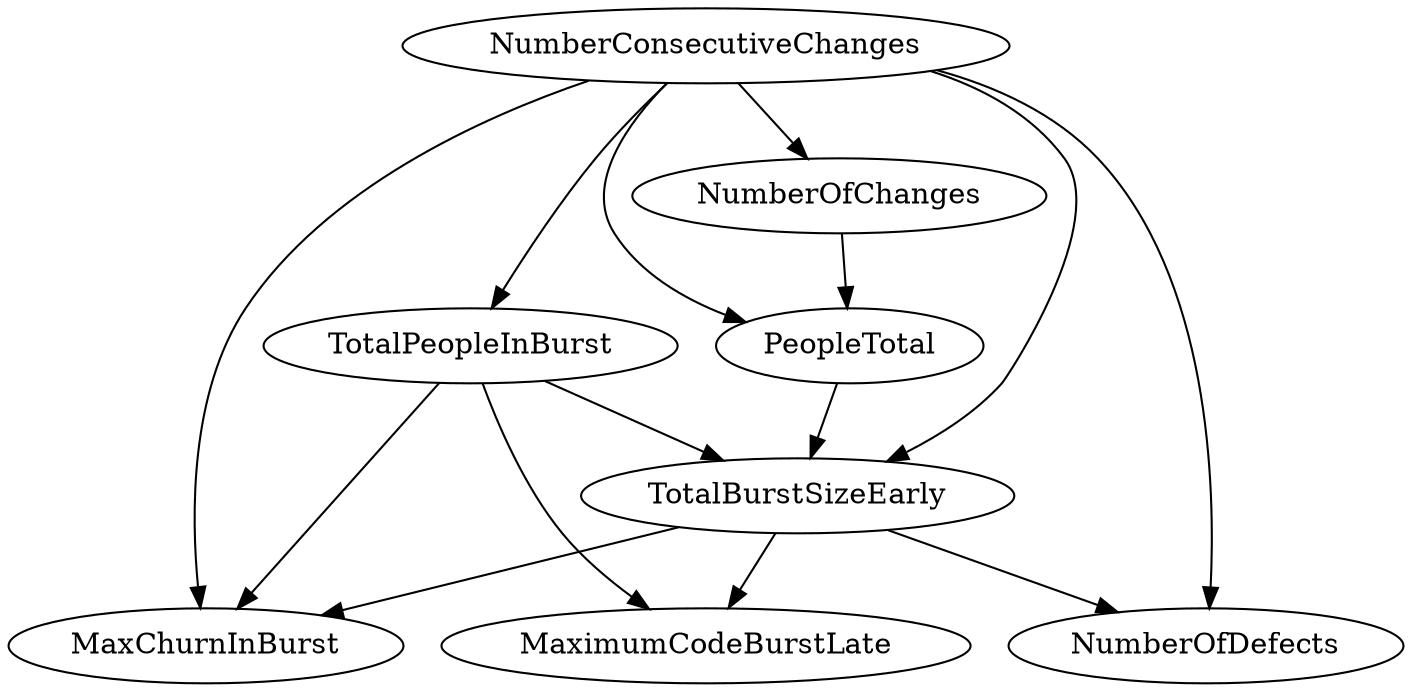 digraph {
   NumberOfDefects;
   NumberOfChanges;
   TotalPeopleInBurst;
   TotalBurstSizeEarly;
   MaxChurnInBurst;
   NumberConsecutiveChanges;
   MaximumCodeBurstLate;
   PeopleTotal;
   NumberOfChanges -> PeopleTotal;
   TotalPeopleInBurst -> TotalBurstSizeEarly;
   TotalPeopleInBurst -> MaxChurnInBurst;
   TotalPeopleInBurst -> MaximumCodeBurstLate;
   TotalBurstSizeEarly -> NumberOfDefects;
   TotalBurstSizeEarly -> MaxChurnInBurst;
   TotalBurstSizeEarly -> MaximumCodeBurstLate;
   NumberConsecutiveChanges -> NumberOfDefects;
   NumberConsecutiveChanges -> NumberOfChanges;
   NumberConsecutiveChanges -> TotalPeopleInBurst;
   NumberConsecutiveChanges -> TotalBurstSizeEarly;
   NumberConsecutiveChanges -> MaxChurnInBurst;
   NumberConsecutiveChanges -> PeopleTotal;
   PeopleTotal -> TotalBurstSizeEarly;
}
